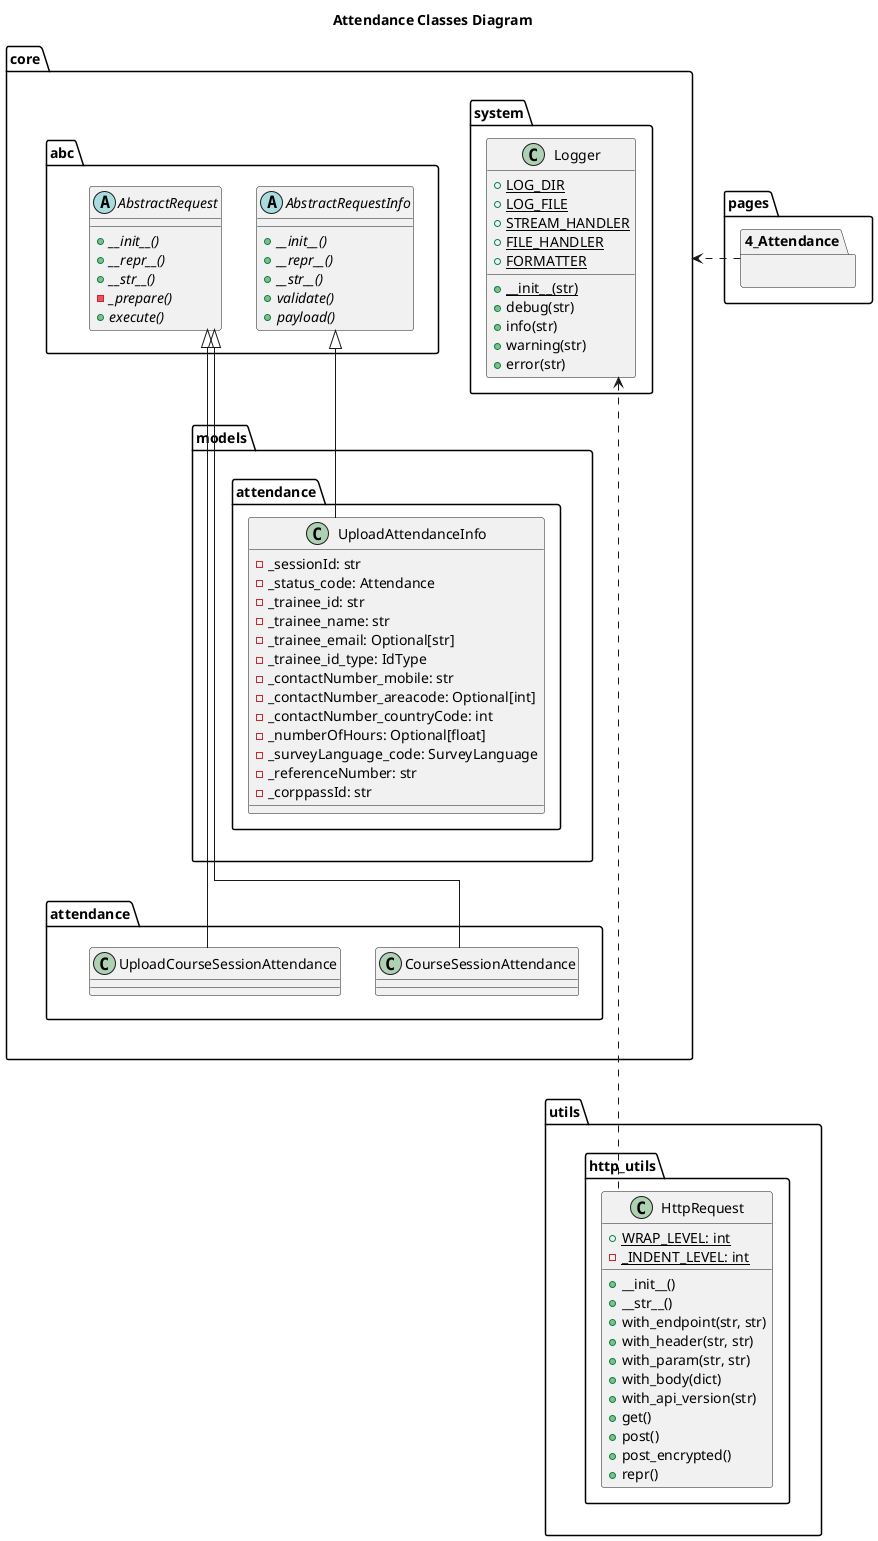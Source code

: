 @startuml
skinparam linetype polyline
skinparam linetype ortho

title Attendance Classes Diagram

package pages {
    package 4_Attendance {

    }
}


package utils {
    package http_utils {
        class HttpRequest {
            + WRAP_LEVEL: int {static}
            - _INDENT_LEVEL: int {static}

            + __init__()
            + __str__()
            + with_endpoint(str, str)
            + with_header(str, str)
            + with_param(str, str)
            + with_body(dict)
            + with_api_version(str)
            + get()
            + post()
            + post_encrypted()
            + repr()
        }
    }
}

package core {
    package system {
        class Logger {
            + LOG_DIR {static}
            + LOG_FILE {static}
            + STREAM_HANDLER {static}
            + FILE_HANDLER {static}
            + FORMATTER {static}
            + __init__(str) {static}
            + debug(str)
            + info(str)
            + warning(str)
            + error(str)
        }
    }

    package abc {
        abstract AbstractRequest {
            + __init__() {abstract}
            + __repr__() {abstract}
            + __str__() {abstract}
            - _prepare() {abstract}
            + execute() {abstract}
        }

        abstract AbstractRequestInfo {
            + __init__() {abstract}
            + __repr__() {abstract}
            + __str__() {abstract}
            + validate() {abstract}
            + payload() {abstract}
        }
    }

    package attendance {
        class CourseSessionAttendance {

        }

        class UploadCourseSessionAttendance {

        }

        CourseSessionAttendance -up--|> AbstractRequest
        UploadCourseSessionAttendance -up|> AbstractRequest
    }

    package models {
        package attendance {
            class UploadAttendanceInfo {
                - _sessionId: str
                - _status_code: Attendance
                - _trainee_id: str
                - _trainee_name: str
                - _trainee_email: Optional[str]
                - _trainee_id_type: IdType
                - _contactNumber_mobile: str
                - _contactNumber_areacode: Optional[int]
                - _contactNumber_countryCode: int
                - _numberOfHours: Optional[float]
                - _surveyLanguage_code: SurveyLanguage
                - _referenceNumber: str
                - _corppassId: str
            }

            UploadAttendanceInfo -up-|> AbstractRequestInfo
        }
    }

    attendance -up[hidden]-> abc
    models -up[hidden]-> abc
}

HttpRequest .up..> Logger
4_Attendance ..right> core

core --[hidden]--> utils
@enduml